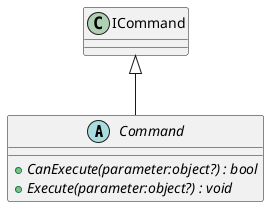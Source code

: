 @startuml
abstract class Command {
    + {abstract} CanExecute(parameter:object?) : bool
    + {abstract} Execute(parameter:object?) : void
}
ICommand <|-- Command
@enduml
